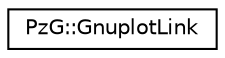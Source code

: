 digraph "Graphical Class Hierarchy"
{
  edge [fontname="Helvetica",fontsize="10",labelfontname="Helvetica",labelfontsize="10"];
  node [fontname="Helvetica",fontsize="10",shape=record];
  rankdir="LR";
  Node1 [label="PzG::GnuplotLink",height=0.2,width=0.4,color="black", fillcolor="white", style="filled",URL="$class_pz_g_1_1_gnuplot_link.html",tooltip="Klasa realizuje interfejs do programu GNUPlot. "];
}
